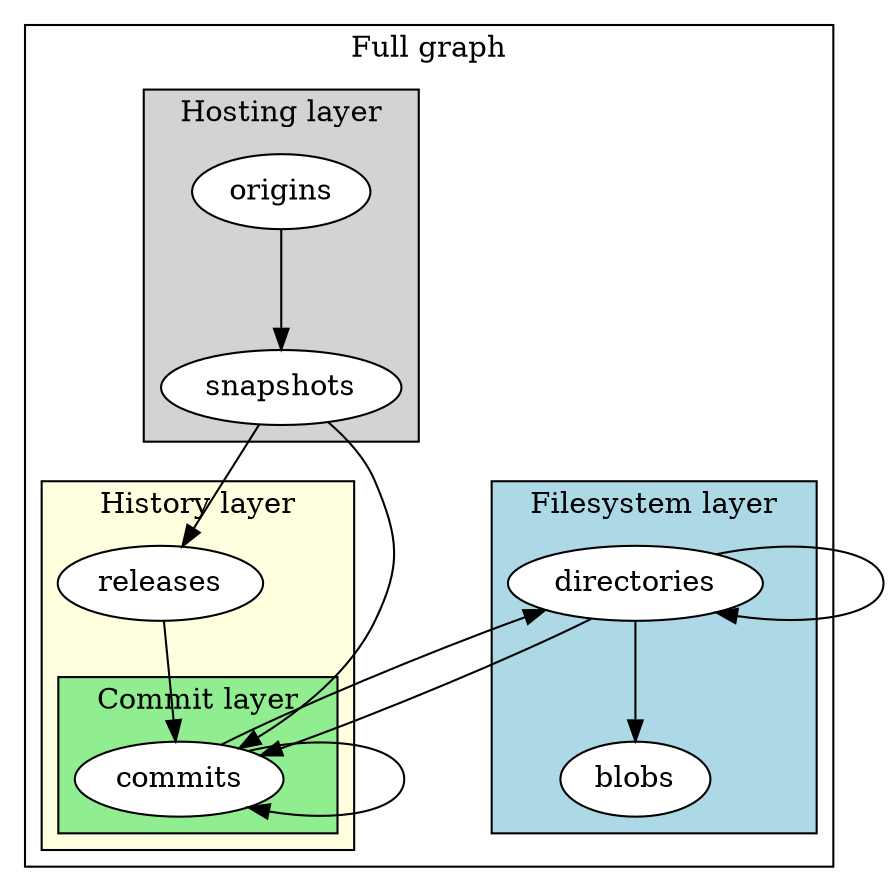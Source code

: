 digraph G {
    // rankdir=LR;
    nodesep=0.8;
    ranksep=0.8;
    overlap=scalexy;
    splines=true;
    node [style=filled,fillcolor=white];
    # edge [fontsize=10, labeldistance=1.5];

    origin [label="origins"];
    snapshot [label="snapshots"];
    content [label="blobs"];
    release [label="releases"];
    revision [label="commits"];
    directory [label="directories"];

    origin -> snapshot;

    release -> revision [];
    # release -> directory [style=dotted, fontcolor=grey, color=grey];
    # release -> content [style=dotted, fontcolor=grey, color=grey];

    snapshot -> release [];
    snapshot -> revision [];
    # snapshot -> directory [style=dotted, fontcolor=grey, color=grey];
    # snapshot -> content [style=dotted, fontcolor=grey, color=grey];

    revision -> revision [];
    revision -> directory [];
    directory -> content [];
    directory -> directory [];
    directory -> revision [];

    subgraph cluster_all {
        label = "Full graph";

        subgraph {
            snapshot;
            release;
        }

        subgraph cluster_0 {
            label = "Filesystem layer";
            fillcolor = lightblue;
            style = filled;
            directory;
            content;
        }

        subgraph cluster_history {
            label = "History layer";
            release;

            subgraph cluster_2 {
                label = "Commit layer";
                revision;
                fillcolor = lightgreen;
                style = filled;
            }
            fillcolor = lightyellow;
            style = filled;
        }

        subgraph cluster_3 {
            label = "Hosting layer";
            origin;
            snapshot;
            fillcolor = lightgray;
            style = filled;
        }
    }
}
